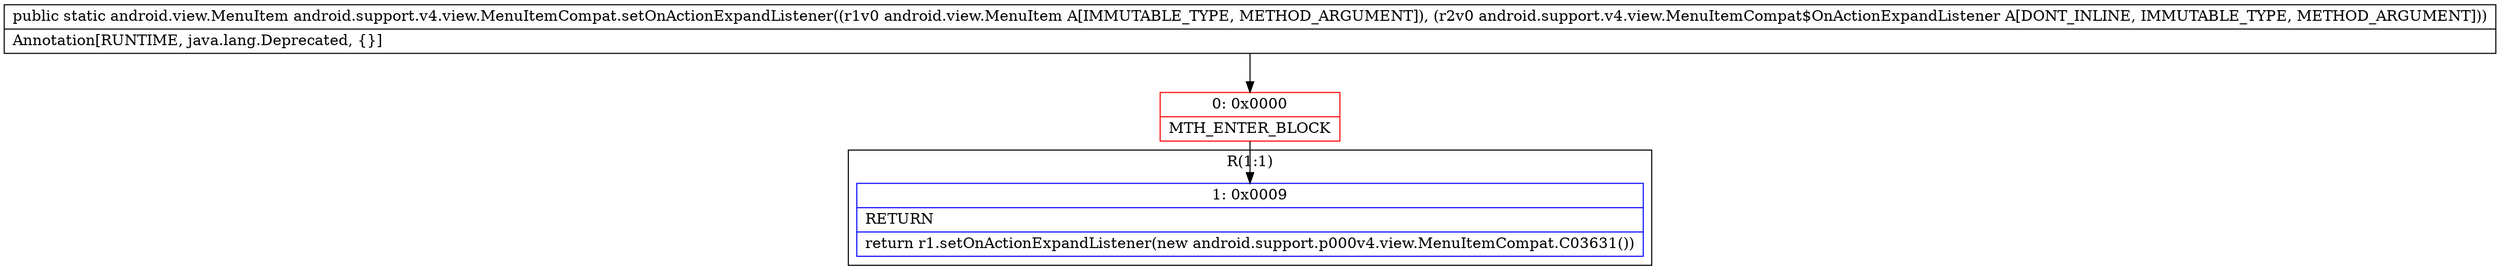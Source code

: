 digraph "CFG forandroid.support.v4.view.MenuItemCompat.setOnActionExpandListener(Landroid\/view\/MenuItem;Landroid\/support\/v4\/view\/MenuItemCompat$OnActionExpandListener;)Landroid\/view\/MenuItem;" {
subgraph cluster_Region_1251061345 {
label = "R(1:1)";
node [shape=record,color=blue];
Node_1 [shape=record,label="{1\:\ 0x0009|RETURN\l|return r1.setOnActionExpandListener(new android.support.p000v4.view.MenuItemCompat.C03631())\l}"];
}
Node_0 [shape=record,color=red,label="{0\:\ 0x0000|MTH_ENTER_BLOCK\l}"];
MethodNode[shape=record,label="{public static android.view.MenuItem android.support.v4.view.MenuItemCompat.setOnActionExpandListener((r1v0 android.view.MenuItem A[IMMUTABLE_TYPE, METHOD_ARGUMENT]), (r2v0 android.support.v4.view.MenuItemCompat$OnActionExpandListener A[DONT_INLINE, IMMUTABLE_TYPE, METHOD_ARGUMENT]))  | Annotation[RUNTIME, java.lang.Deprecated, \{\}]\l}"];
MethodNode -> Node_0;
Node_0 -> Node_1;
}

